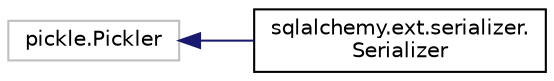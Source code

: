 digraph "Graphical Class Hierarchy"
{
 // LATEX_PDF_SIZE
  edge [fontname="Helvetica",fontsize="10",labelfontname="Helvetica",labelfontsize="10"];
  node [fontname="Helvetica",fontsize="10",shape=record];
  rankdir="LR";
  Node10400 [label="pickle.Pickler",height=0.2,width=0.4,color="grey75", fillcolor="white", style="filled",tooltip=" "];
  Node10400 -> Node0 [dir="back",color="midnightblue",fontsize="10",style="solid",fontname="Helvetica"];
  Node0 [label="sqlalchemy.ext.serializer.\lSerializer",height=0.2,width=0.4,color="black", fillcolor="white", style="filled",URL="$classsqlalchemy_1_1ext_1_1serializer_1_1Serializer.html",tooltip=" "];
}
